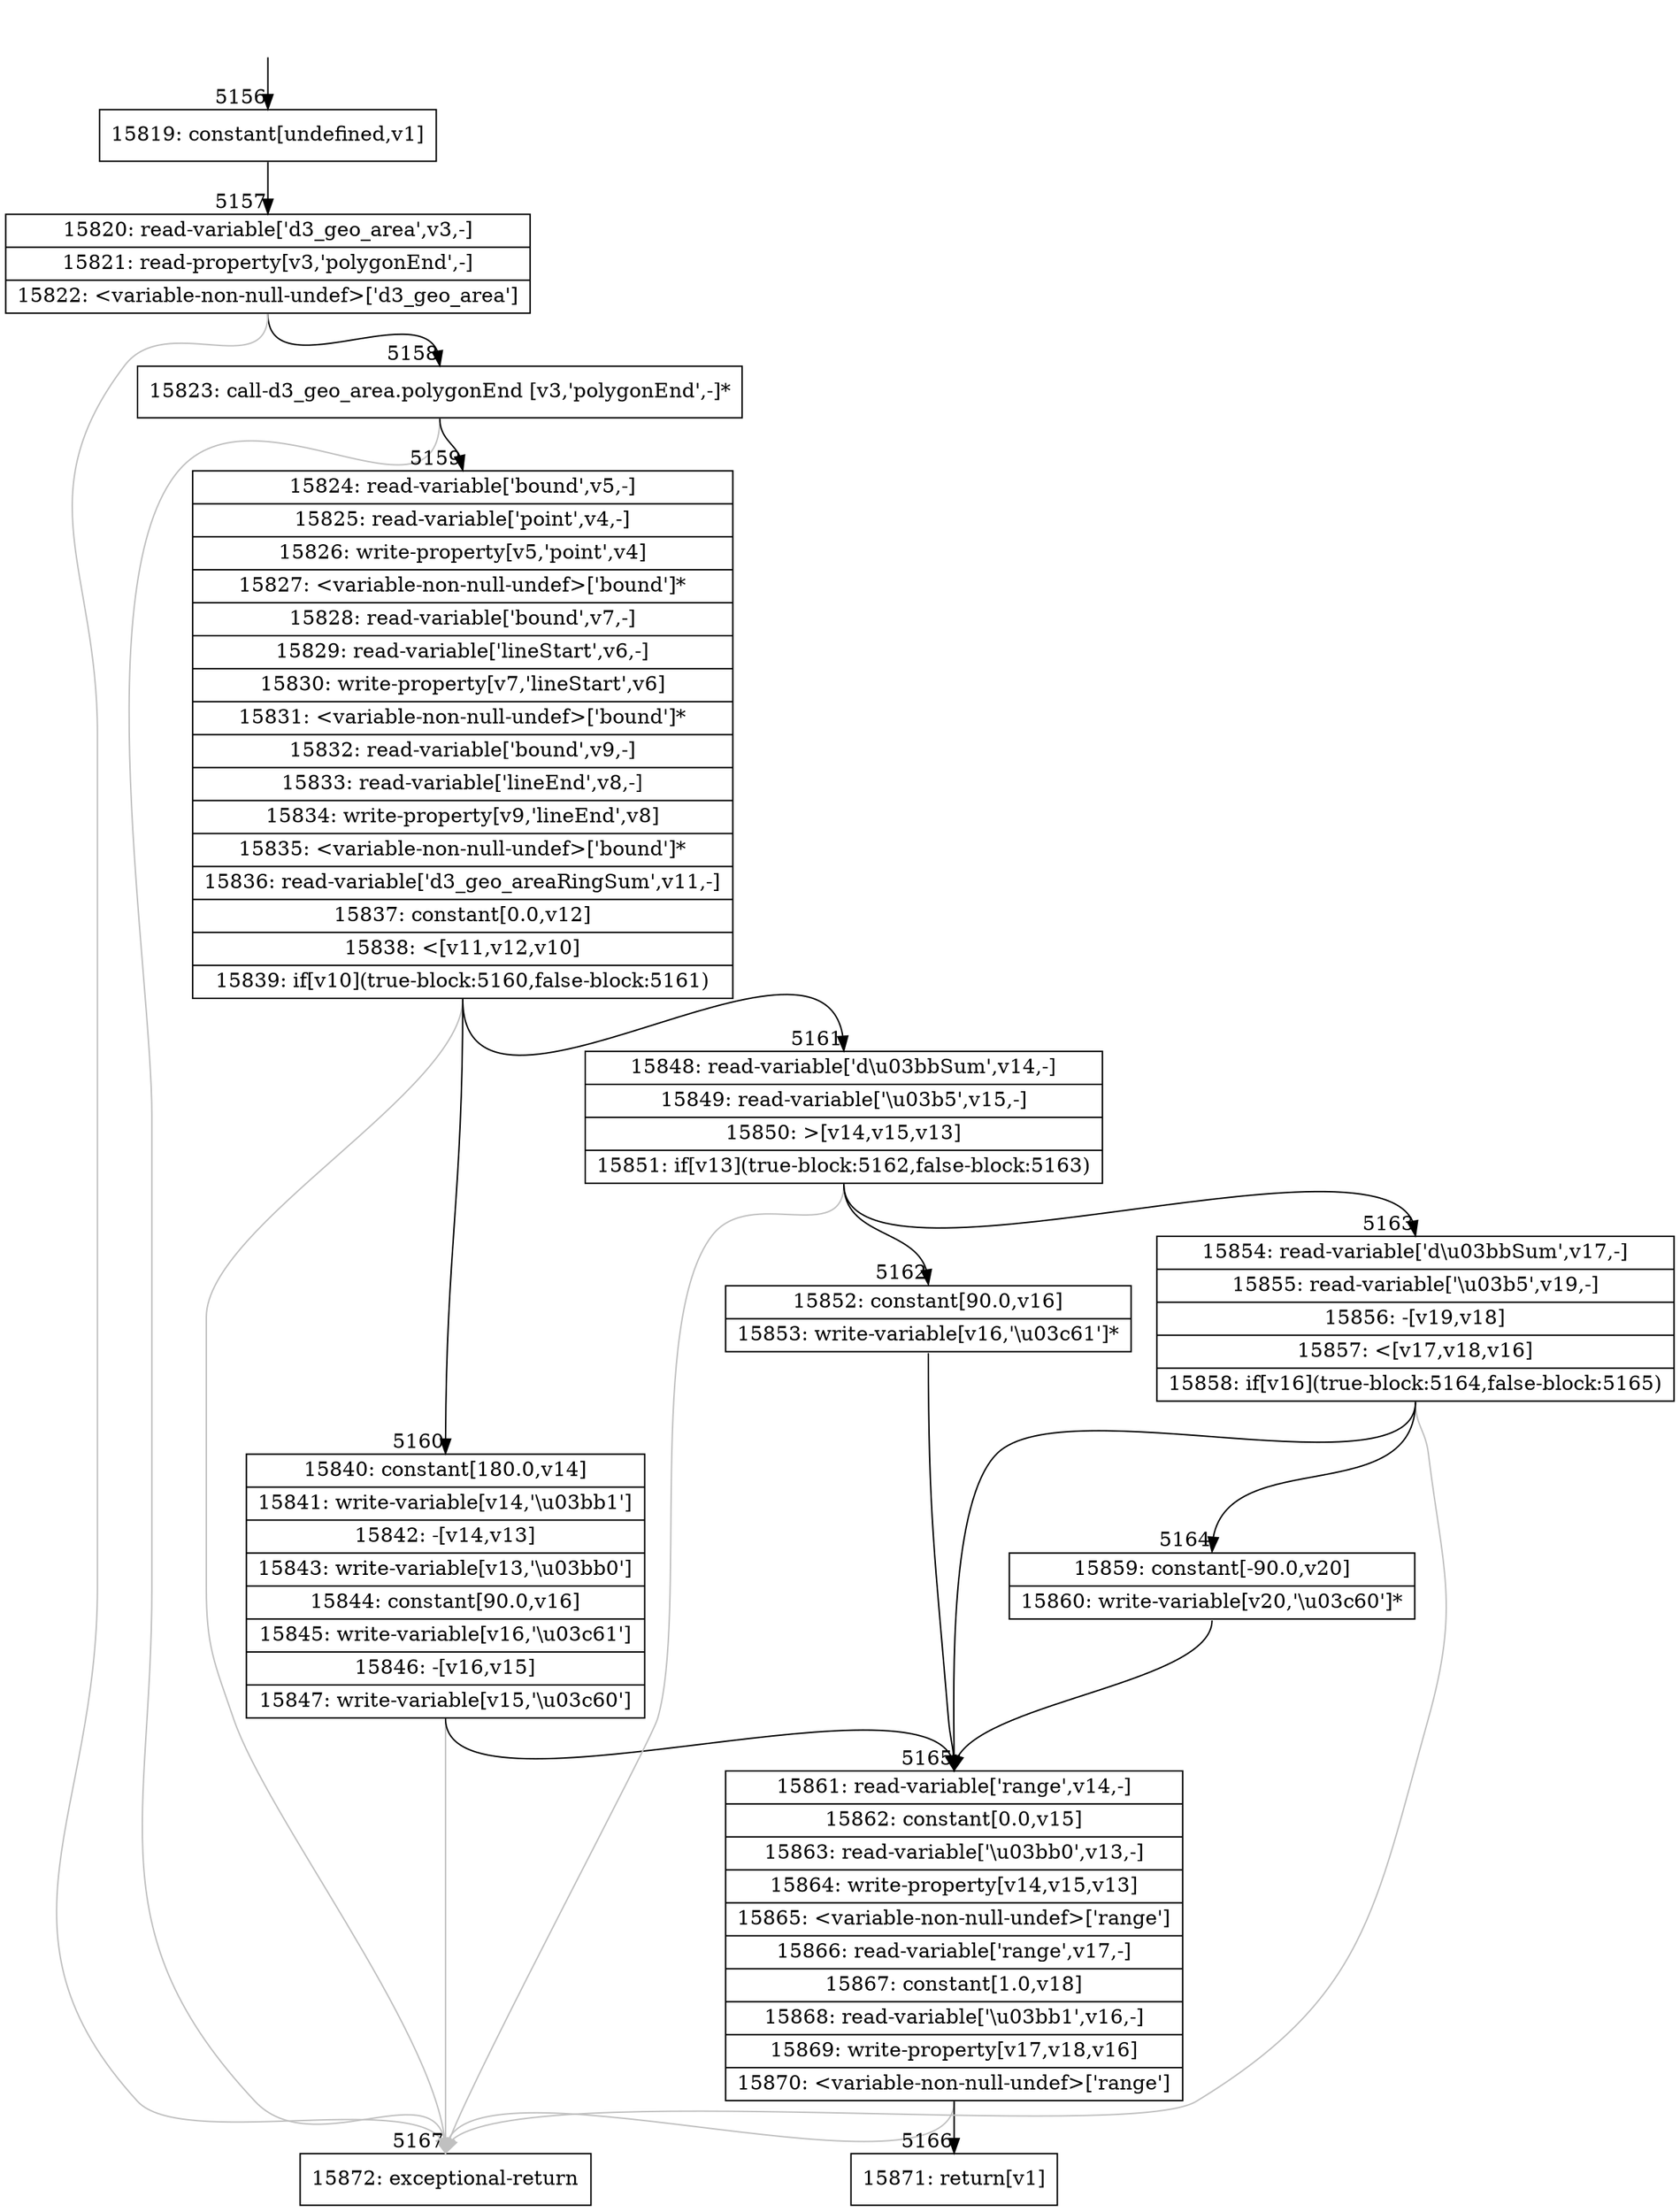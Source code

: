 digraph {
rankdir="TD"
BB_entry499[shape=none,label=""];
BB_entry499 -> BB5156 [tailport=s, headport=n, headlabel="    5156"]
BB5156 [shape=record label="{15819: constant[undefined,v1]}" ] 
BB5156 -> BB5157 [tailport=s, headport=n, headlabel="      5157"]
BB5157 [shape=record label="{15820: read-variable['d3_geo_area',v3,-]|15821: read-property[v3,'polygonEnd',-]|15822: \<variable-non-null-undef\>['d3_geo_area']}" ] 
BB5157 -> BB5158 [tailport=s, headport=n, headlabel="      5158"]
BB5157 -> BB5167 [tailport=s, headport=n, color=gray, headlabel="      5167"]
BB5158 [shape=record label="{15823: call-d3_geo_area.polygonEnd [v3,'polygonEnd',-]*}" ] 
BB5158 -> BB5159 [tailport=s, headport=n, headlabel="      5159"]
BB5158 -> BB5167 [tailport=s, headport=n, color=gray]
BB5159 [shape=record label="{15824: read-variable['bound',v5,-]|15825: read-variable['point',v4,-]|15826: write-property[v5,'point',v4]|15827: \<variable-non-null-undef\>['bound']*|15828: read-variable['bound',v7,-]|15829: read-variable['lineStart',v6,-]|15830: write-property[v7,'lineStart',v6]|15831: \<variable-non-null-undef\>['bound']*|15832: read-variable['bound',v9,-]|15833: read-variable['lineEnd',v8,-]|15834: write-property[v9,'lineEnd',v8]|15835: \<variable-non-null-undef\>['bound']*|15836: read-variable['d3_geo_areaRingSum',v11,-]|15837: constant[0.0,v12]|15838: \<[v11,v12,v10]|15839: if[v10](true-block:5160,false-block:5161)}" ] 
BB5159 -> BB5160 [tailport=s, headport=n, headlabel="      5160"]
BB5159 -> BB5161 [tailport=s, headport=n, headlabel="      5161"]
BB5159 -> BB5167 [tailport=s, headport=n, color=gray]
BB5160 [shape=record label="{15840: constant[180.0,v14]|15841: write-variable[v14,'\\u03bb1']|15842: -[v14,v13]|15843: write-variable[v13,'\\u03bb0']|15844: constant[90.0,v16]|15845: write-variable[v16,'\\u03c61']|15846: -[v16,v15]|15847: write-variable[v15,'\\u03c60']}" ] 
BB5160 -> BB5165 [tailport=s, headport=n, headlabel="      5165"]
BB5160 -> BB5167 [tailport=s, headport=n, color=gray]
BB5161 [shape=record label="{15848: read-variable['d\\u03bbSum',v14,-]|15849: read-variable['\\u03b5',v15,-]|15850: \>[v14,v15,v13]|15851: if[v13](true-block:5162,false-block:5163)}" ] 
BB5161 -> BB5162 [tailport=s, headport=n, headlabel="      5162"]
BB5161 -> BB5163 [tailport=s, headport=n, headlabel="      5163"]
BB5161 -> BB5167 [tailport=s, headport=n, color=gray]
BB5162 [shape=record label="{15852: constant[90.0,v16]|15853: write-variable[v16,'\\u03c61']*}" ] 
BB5162 -> BB5165 [tailport=s, headport=n]
BB5163 [shape=record label="{15854: read-variable['d\\u03bbSum',v17,-]|15855: read-variable['\\u03b5',v19,-]|15856: -[v19,v18]|15857: \<[v17,v18,v16]|15858: if[v16](true-block:5164,false-block:5165)}" ] 
BB5163 -> BB5164 [tailport=s, headport=n, headlabel="      5164"]
BB5163 -> BB5165 [tailport=s, headport=n]
BB5163 -> BB5167 [tailport=s, headport=n, color=gray]
BB5164 [shape=record label="{15859: constant[-90.0,v20]|15860: write-variable[v20,'\\u03c60']*}" ] 
BB5164 -> BB5165 [tailport=s, headport=n]
BB5165 [shape=record label="{15861: read-variable['range',v14,-]|15862: constant[0.0,v15]|15863: read-variable['\\u03bb0',v13,-]|15864: write-property[v14,v15,v13]|15865: \<variable-non-null-undef\>['range']|15866: read-variable['range',v17,-]|15867: constant[1.0,v18]|15868: read-variable['\\u03bb1',v16,-]|15869: write-property[v17,v18,v16]|15870: \<variable-non-null-undef\>['range']}" ] 
BB5165 -> BB5166 [tailport=s, headport=n, headlabel="      5166"]
BB5165 -> BB5167 [tailport=s, headport=n, color=gray]
BB5166 [shape=record label="{15871: return[v1]}" ] 
BB5167 [shape=record label="{15872: exceptional-return}" ] 
//#$~ 3019
}
